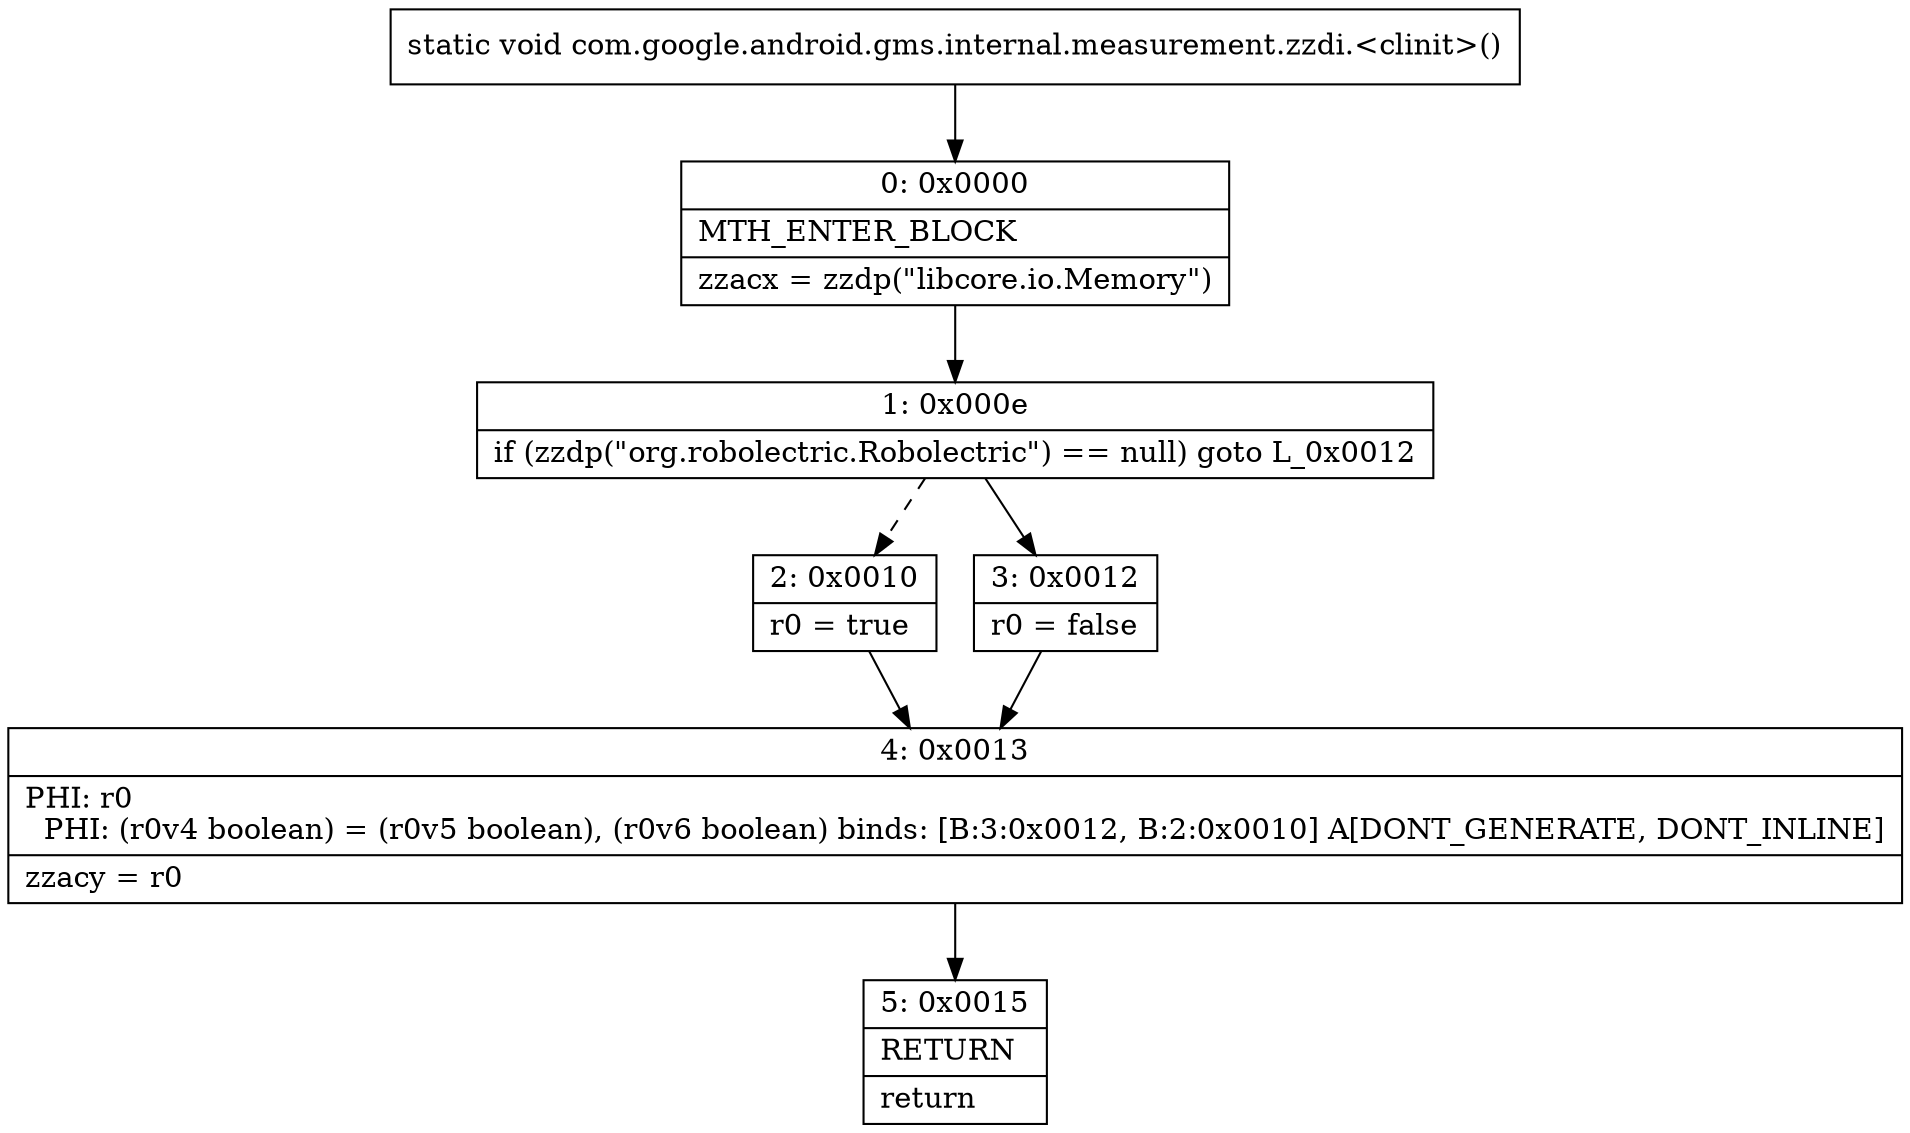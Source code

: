 digraph "CFG forcom.google.android.gms.internal.measurement.zzdi.\<clinit\>()V" {
Node_0 [shape=record,label="{0\:\ 0x0000|MTH_ENTER_BLOCK\l|zzacx = zzdp(\"libcore.io.Memory\")\l}"];
Node_1 [shape=record,label="{1\:\ 0x000e|if (zzdp(\"org.robolectric.Robolectric\") == null) goto L_0x0012\l}"];
Node_2 [shape=record,label="{2\:\ 0x0010|r0 = true\l}"];
Node_3 [shape=record,label="{3\:\ 0x0012|r0 = false\l}"];
Node_4 [shape=record,label="{4\:\ 0x0013|PHI: r0 \l  PHI: (r0v4 boolean) = (r0v5 boolean), (r0v6 boolean) binds: [B:3:0x0012, B:2:0x0010] A[DONT_GENERATE, DONT_INLINE]\l|zzacy = r0\l}"];
Node_5 [shape=record,label="{5\:\ 0x0015|RETURN\l|return\l}"];
MethodNode[shape=record,label="{static void com.google.android.gms.internal.measurement.zzdi.\<clinit\>() }"];
MethodNode -> Node_0;
Node_0 -> Node_1;
Node_1 -> Node_2[style=dashed];
Node_1 -> Node_3;
Node_2 -> Node_4;
Node_3 -> Node_4;
Node_4 -> Node_5;
}

